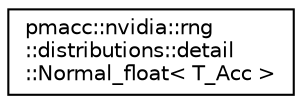 digraph "Graphical Class Hierarchy"
{
 // LATEX_PDF_SIZE
  edge [fontname="Helvetica",fontsize="10",labelfontname="Helvetica",labelfontsize="10"];
  node [fontname="Helvetica",fontsize="10",shape=record];
  rankdir="LR";
  Node0 [label="pmacc::nvidia::rng\l::distributions::detail\l::Normal_float\< T_Acc \>",height=0.2,width=0.4,color="black", fillcolor="white", style="filled",URL="$classpmacc_1_1nvidia_1_1rng_1_1distributions_1_1detail_1_1_normal__float.html",tooltip=" "];
}
